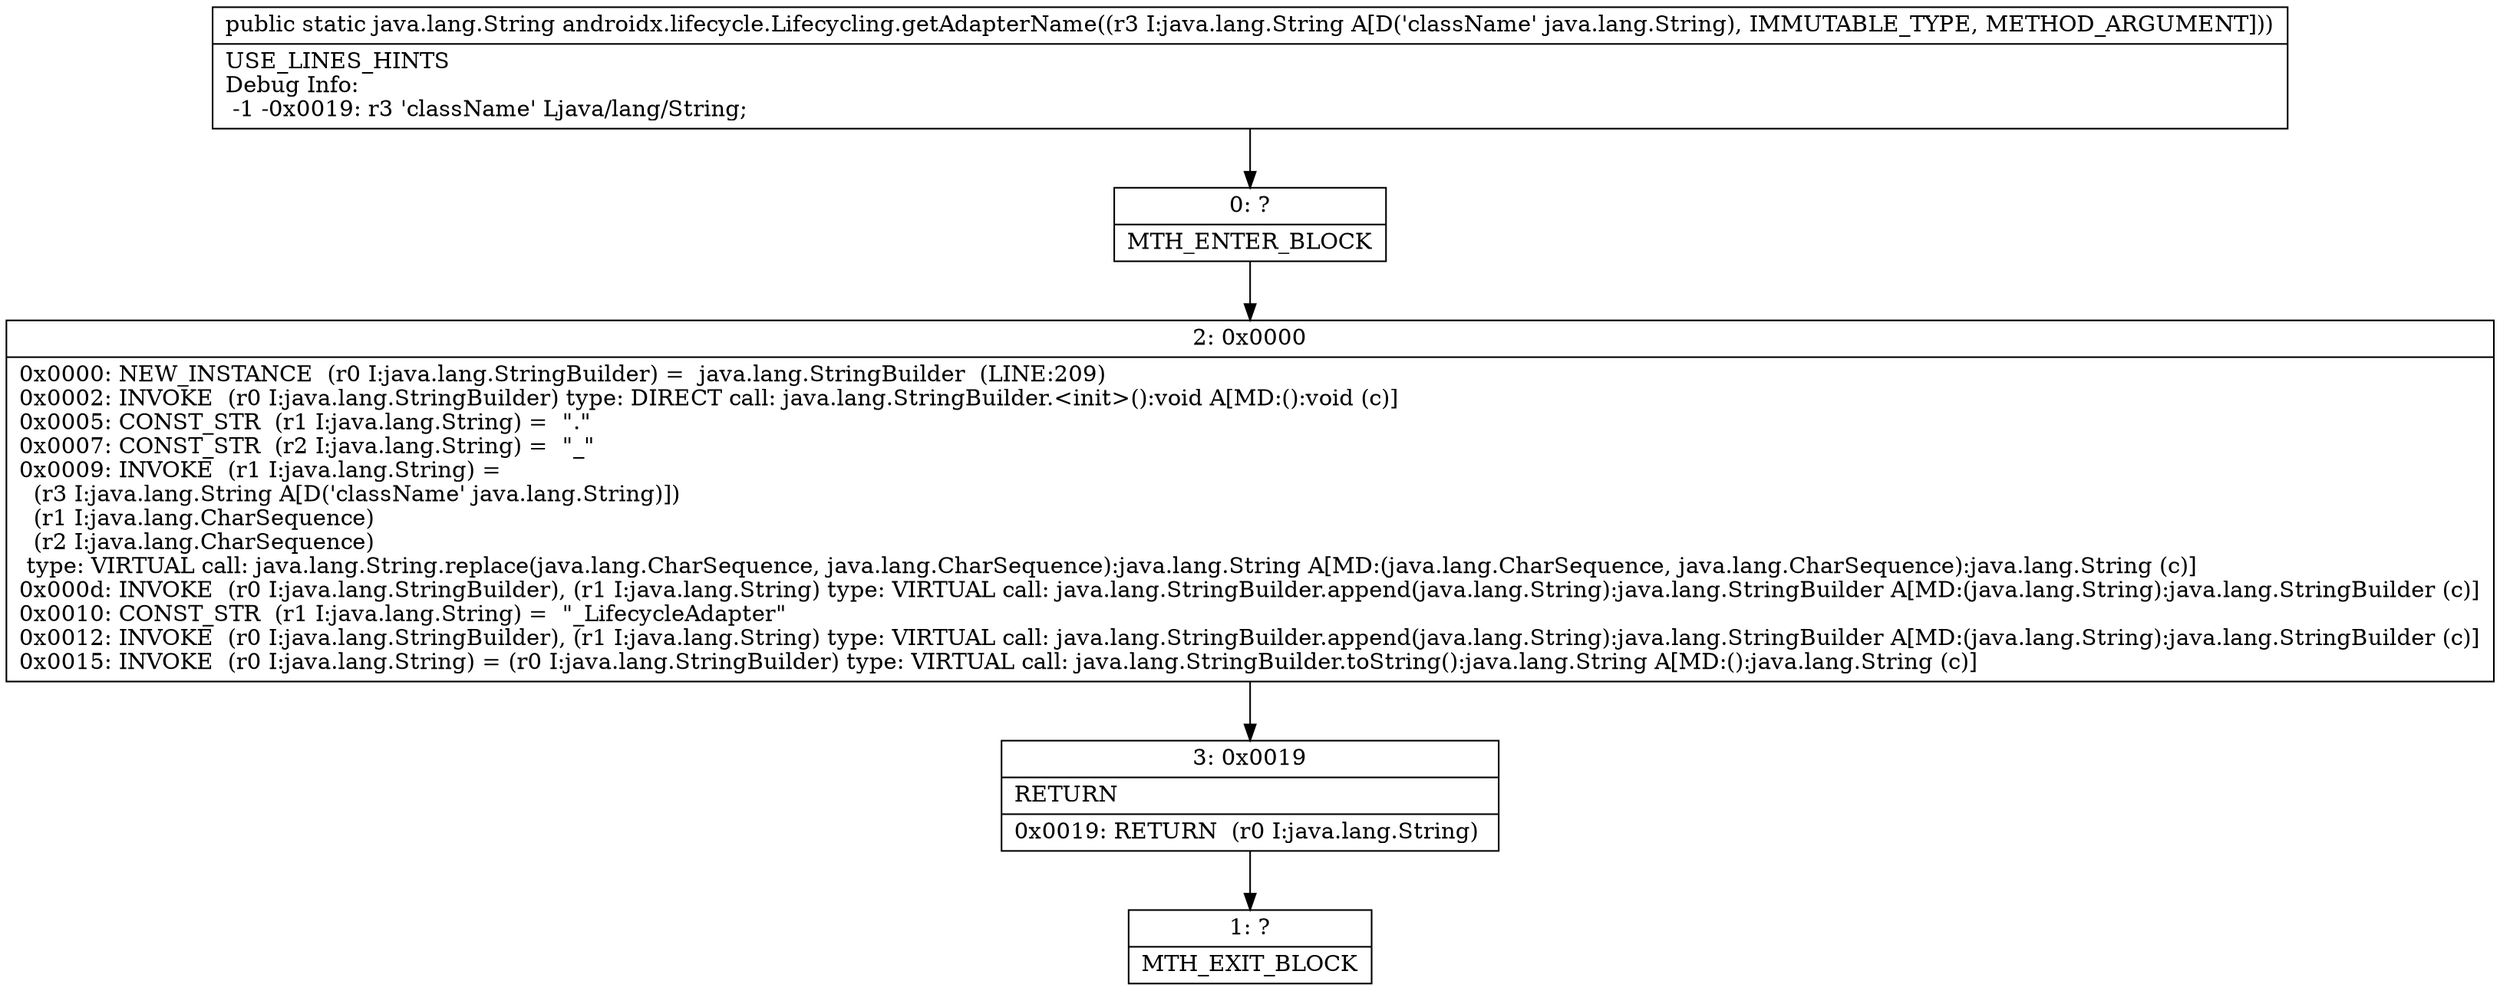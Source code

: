 digraph "CFG forandroidx.lifecycle.Lifecycling.getAdapterName(Ljava\/lang\/String;)Ljava\/lang\/String;" {
Node_0 [shape=record,label="{0\:\ ?|MTH_ENTER_BLOCK\l}"];
Node_2 [shape=record,label="{2\:\ 0x0000|0x0000: NEW_INSTANCE  (r0 I:java.lang.StringBuilder) =  java.lang.StringBuilder  (LINE:209)\l0x0002: INVOKE  (r0 I:java.lang.StringBuilder) type: DIRECT call: java.lang.StringBuilder.\<init\>():void A[MD:():void (c)]\l0x0005: CONST_STR  (r1 I:java.lang.String) =  \".\" \l0x0007: CONST_STR  (r2 I:java.lang.String) =  \"_\" \l0x0009: INVOKE  (r1 I:java.lang.String) = \l  (r3 I:java.lang.String A[D('className' java.lang.String)])\l  (r1 I:java.lang.CharSequence)\l  (r2 I:java.lang.CharSequence)\l type: VIRTUAL call: java.lang.String.replace(java.lang.CharSequence, java.lang.CharSequence):java.lang.String A[MD:(java.lang.CharSequence, java.lang.CharSequence):java.lang.String (c)]\l0x000d: INVOKE  (r0 I:java.lang.StringBuilder), (r1 I:java.lang.String) type: VIRTUAL call: java.lang.StringBuilder.append(java.lang.String):java.lang.StringBuilder A[MD:(java.lang.String):java.lang.StringBuilder (c)]\l0x0010: CONST_STR  (r1 I:java.lang.String) =  \"_LifecycleAdapter\" \l0x0012: INVOKE  (r0 I:java.lang.StringBuilder), (r1 I:java.lang.String) type: VIRTUAL call: java.lang.StringBuilder.append(java.lang.String):java.lang.StringBuilder A[MD:(java.lang.String):java.lang.StringBuilder (c)]\l0x0015: INVOKE  (r0 I:java.lang.String) = (r0 I:java.lang.StringBuilder) type: VIRTUAL call: java.lang.StringBuilder.toString():java.lang.String A[MD:():java.lang.String (c)]\l}"];
Node_3 [shape=record,label="{3\:\ 0x0019|RETURN\l|0x0019: RETURN  (r0 I:java.lang.String) \l}"];
Node_1 [shape=record,label="{1\:\ ?|MTH_EXIT_BLOCK\l}"];
MethodNode[shape=record,label="{public static java.lang.String androidx.lifecycle.Lifecycling.getAdapterName((r3 I:java.lang.String A[D('className' java.lang.String), IMMUTABLE_TYPE, METHOD_ARGUMENT]))  | USE_LINES_HINTS\lDebug Info:\l  \-1 \-0x0019: r3 'className' Ljava\/lang\/String;\l}"];
MethodNode -> Node_0;Node_0 -> Node_2;
Node_2 -> Node_3;
Node_3 -> Node_1;
}

